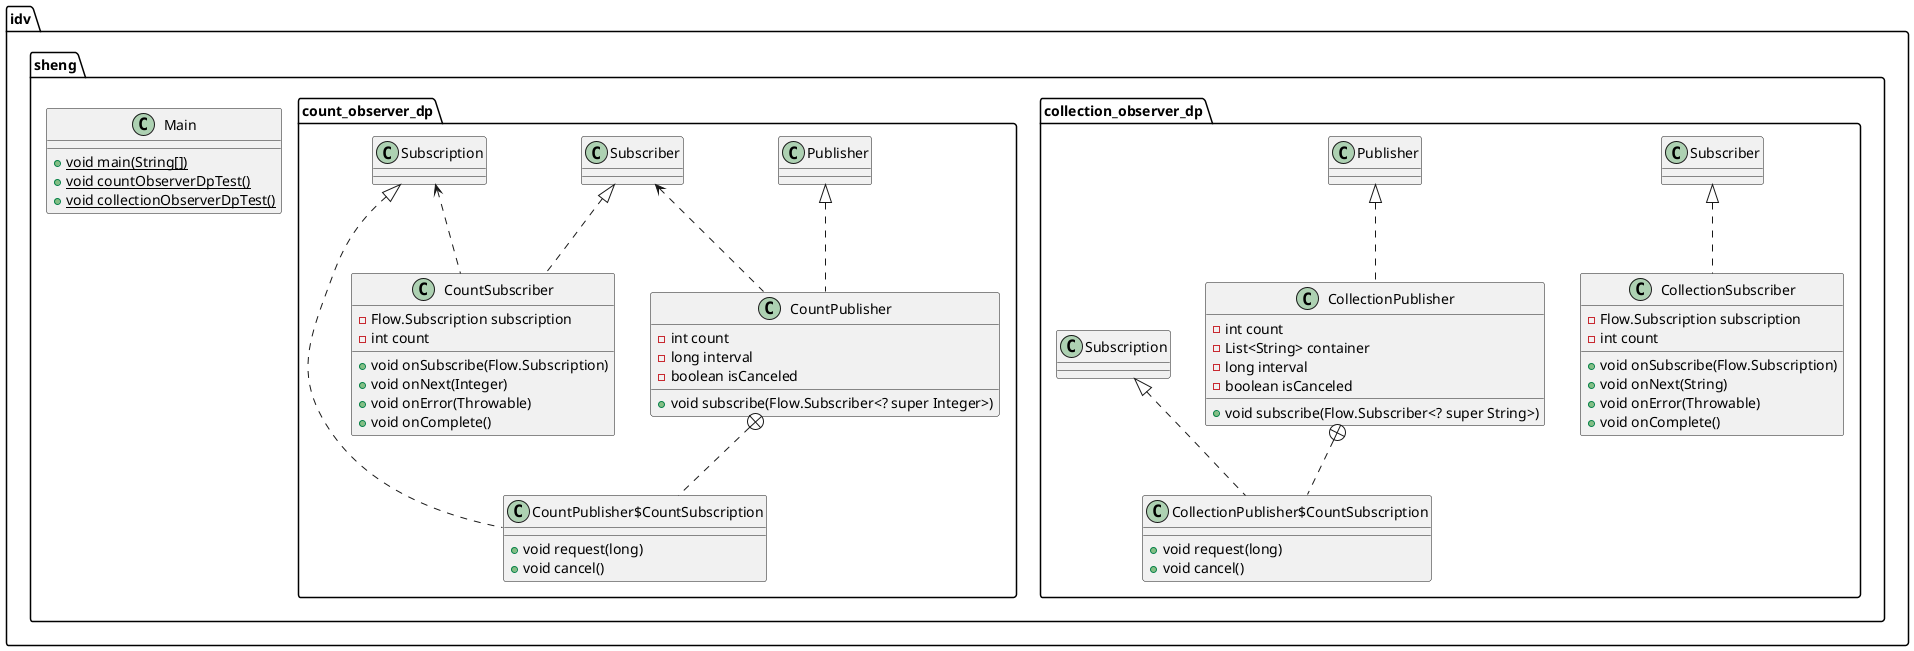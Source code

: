 @startuml
class idv.sheng.collection_observer_dp.CollectionSubscriber {
- Flow.Subscription subscription
- int count
+ void onSubscribe(Flow.Subscription)
+ void onNext(String)
+ void onError(Throwable)
+ void onComplete()
}
class idv.sheng.Main {
+ {static} void main(String[])
+ {static} void countObserverDpTest()
+ {static} void collectionObserverDpTest()
}
class idv.sheng.count_observer_dp.CountSubscriber {
- Flow.Subscription subscription
- int count
+ void onSubscribe(Flow.Subscription)
+ void onNext(Integer)
+ void onError(Throwable)
+ void onComplete()
}
class idv.sheng.count_observer_dp.CountPublisher {
- int count
- long interval
- boolean isCanceled
+ void subscribe(Flow.Subscriber<? super Integer>)
}
class idv.sheng.count_observer_dp.CountPublisher$CountSubscription {
+ void request(long)
+ void cancel()
}
class idv.sheng.collection_observer_dp.CollectionPublisher {
- int count
- List<String> container
- long interval
- boolean isCanceled
+ void subscribe(Flow.Subscriber<? super String>)
}
class idv.sheng.collection_observer_dp.CollectionPublisher$CountSubscription {
+ void request(long)
+ void cancel()
}


idv.sheng.collection_observer_dp.Subscriber <|.. idv.sheng.collection_observer_dp.CollectionSubscriber
idv.sheng.count_observer_dp.Subscriber <|.. idv.sheng.count_observer_dp.CountSubscriber
idv.sheng.count_observer_dp.Publisher <|.. idv.sheng.count_observer_dp.CountPublisher
idv.sheng.count_observer_dp.Subscriber <.. idv.sheng.count_observer_dp.CountPublisher
idv.sheng.count_observer_dp.CountPublisher +.. idv.sheng.count_observer_dp.CountPublisher$CountSubscription
idv.sheng.count_observer_dp.Subscription <|.. idv.sheng.count_observer_dp.CountPublisher$CountSubscription
idv.sheng.count_observer_dp.Subscription <.. idv.sheng.count_observer_dp.CountSubscriber
idv.sheng.collection_observer_dp.Publisher <|.. idv.sheng.collection_observer_dp.CollectionPublisher
idv.sheng.collection_observer_dp.CollectionPublisher +.. idv.sheng.collection_observer_dp.CollectionPublisher$CountSubscription
idv.sheng.collection_observer_dp.Subscription <|.. idv.sheng.collection_observer_dp.CollectionPublisher$CountSubscription
@enduml